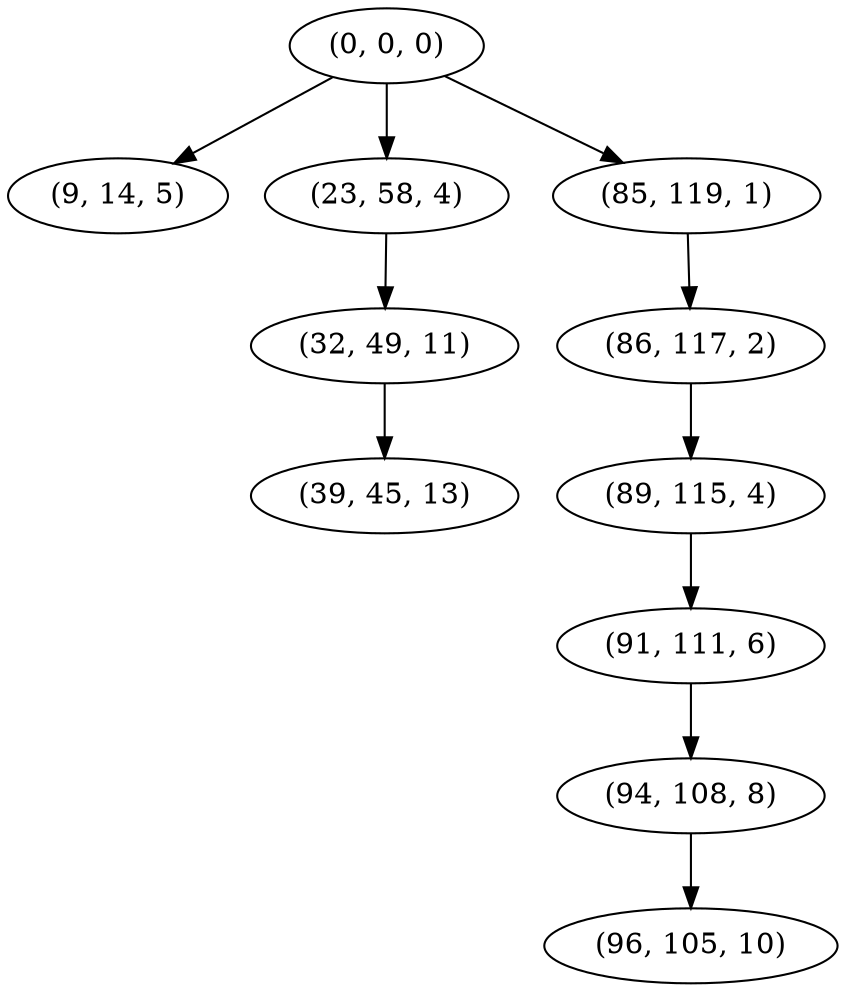 digraph tree {
    "(0, 0, 0)";
    "(9, 14, 5)";
    "(23, 58, 4)";
    "(32, 49, 11)";
    "(39, 45, 13)";
    "(85, 119, 1)";
    "(86, 117, 2)";
    "(89, 115, 4)";
    "(91, 111, 6)";
    "(94, 108, 8)";
    "(96, 105, 10)";
    "(0, 0, 0)" -> "(9, 14, 5)";
    "(0, 0, 0)" -> "(23, 58, 4)";
    "(0, 0, 0)" -> "(85, 119, 1)";
    "(23, 58, 4)" -> "(32, 49, 11)";
    "(32, 49, 11)" -> "(39, 45, 13)";
    "(85, 119, 1)" -> "(86, 117, 2)";
    "(86, 117, 2)" -> "(89, 115, 4)";
    "(89, 115, 4)" -> "(91, 111, 6)";
    "(91, 111, 6)" -> "(94, 108, 8)";
    "(94, 108, 8)" -> "(96, 105, 10)";
}
